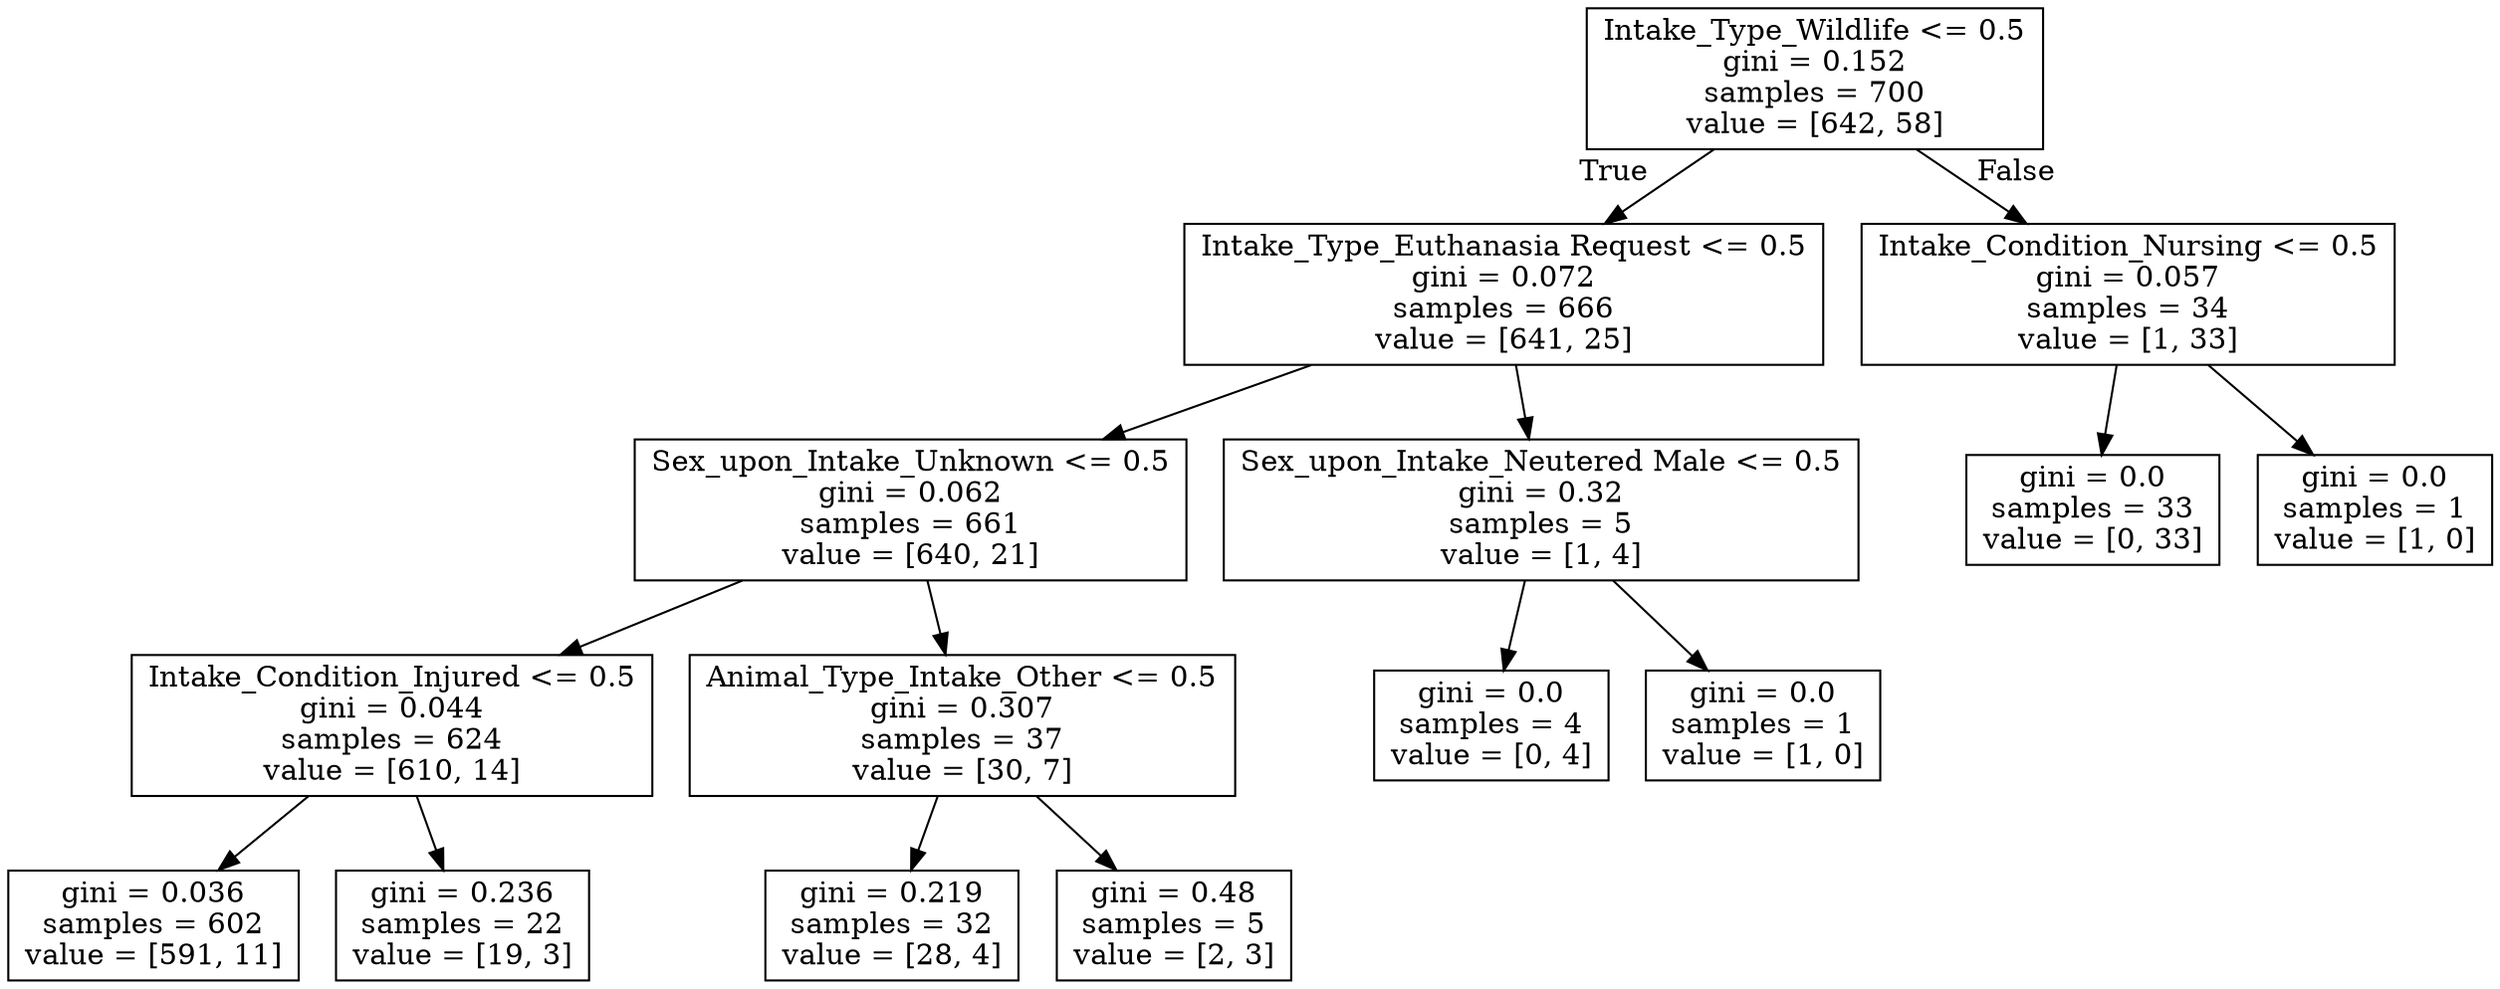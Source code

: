 digraph Tree {
node [shape=box] ;
0 [label="Intake_Type_Wildlife <= 0.5\ngini = 0.152\nsamples = 700\nvalue = [642, 58]"] ;
1 [label="Intake_Type_Euthanasia Request <= 0.5\ngini = 0.072\nsamples = 666\nvalue = [641, 25]"] ;
0 -> 1 [labeldistance=2.5, labelangle=45, headlabel="True"] ;
2 [label="Sex_upon_Intake_Unknown <= 0.5\ngini = 0.062\nsamples = 661\nvalue = [640, 21]"] ;
1 -> 2 ;
3 [label="Intake_Condition_Injured <= 0.5\ngini = 0.044\nsamples = 624\nvalue = [610, 14]"] ;
2 -> 3 ;
4 [label="gini = 0.036\nsamples = 602\nvalue = [591, 11]"] ;
3 -> 4 ;
5 [label="gini = 0.236\nsamples = 22\nvalue = [19, 3]"] ;
3 -> 5 ;
6 [label="Animal_Type_Intake_Other <= 0.5\ngini = 0.307\nsamples = 37\nvalue = [30, 7]"] ;
2 -> 6 ;
7 [label="gini = 0.219\nsamples = 32\nvalue = [28, 4]"] ;
6 -> 7 ;
8 [label="gini = 0.48\nsamples = 5\nvalue = [2, 3]"] ;
6 -> 8 ;
9 [label="Sex_upon_Intake_Neutered Male <= 0.5\ngini = 0.32\nsamples = 5\nvalue = [1, 4]"] ;
1 -> 9 ;
10 [label="gini = 0.0\nsamples = 4\nvalue = [0, 4]"] ;
9 -> 10 ;
11 [label="gini = 0.0\nsamples = 1\nvalue = [1, 0]"] ;
9 -> 11 ;
12 [label="Intake_Condition_Nursing <= 0.5\ngini = 0.057\nsamples = 34\nvalue = [1, 33]"] ;
0 -> 12 [labeldistance=2.5, labelangle=-45, headlabel="False"] ;
13 [label="gini = 0.0\nsamples = 33\nvalue = [0, 33]"] ;
12 -> 13 ;
14 [label="gini = 0.0\nsamples = 1\nvalue = [1, 0]"] ;
12 -> 14 ;
}